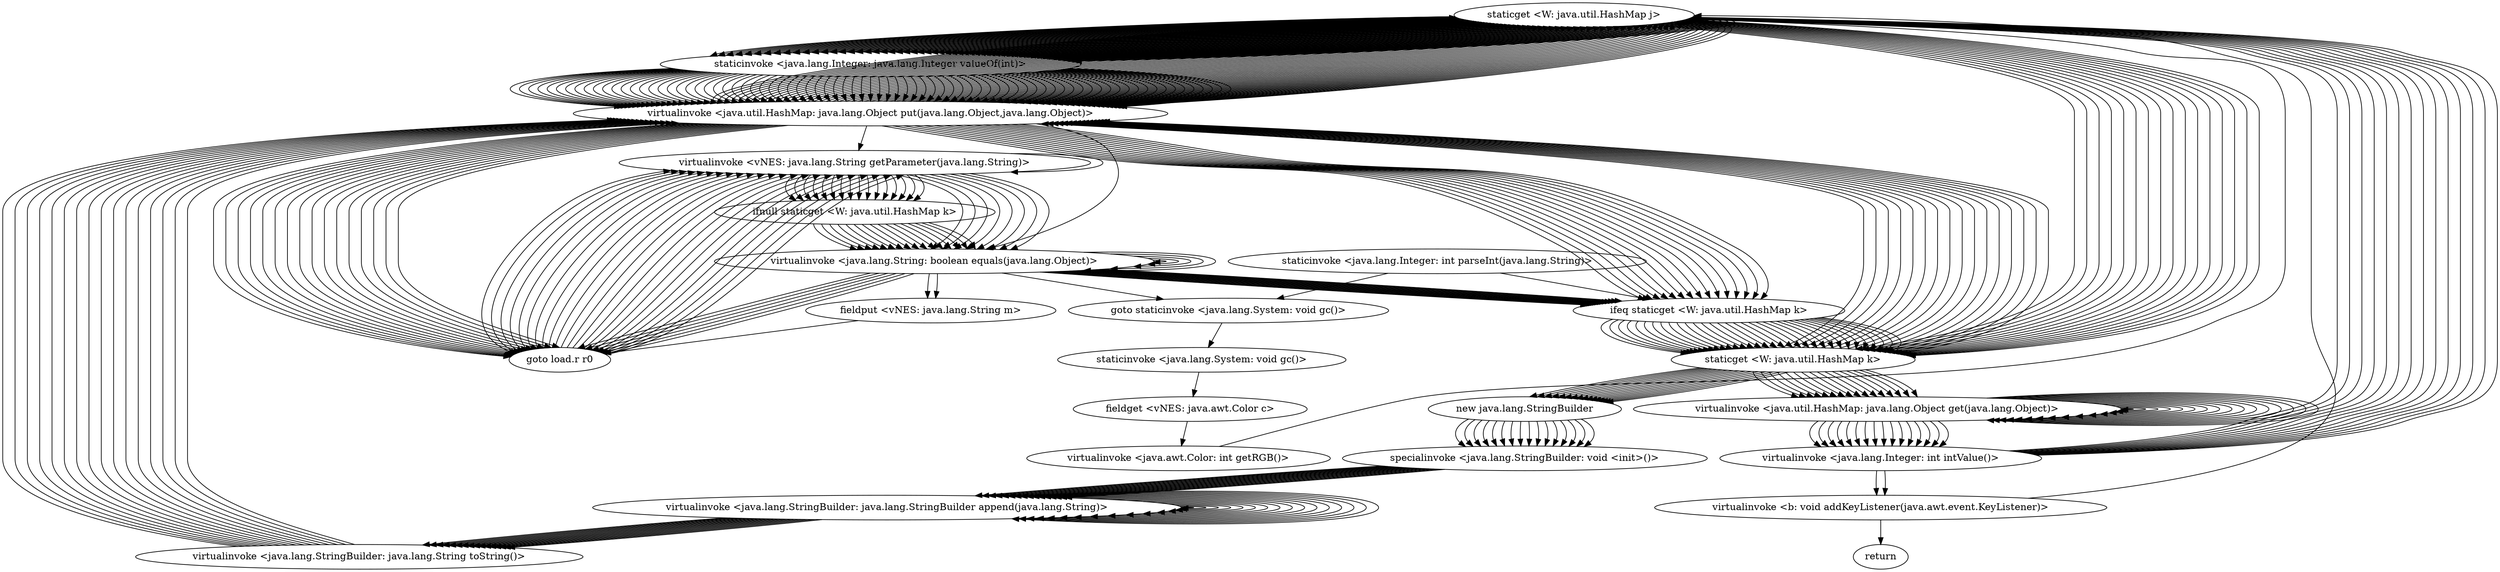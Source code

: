 digraph "" {
"staticget <W: java.util.HashMap j>";
 "staticget <W: java.util.HashMap j>"->"staticinvoke <java.lang.Integer: java.lang.Integer valueOf(int)>";
 "staticinvoke <java.lang.Integer: java.lang.Integer valueOf(int)>"->"virtualinvoke <java.util.HashMap: java.lang.Object put(java.lang.Object,java.lang.Object)>";
 "virtualinvoke <java.util.HashMap: java.lang.Object put(java.lang.Object,java.lang.Object)>"->"staticget <W: java.util.HashMap j>";
 "staticget <W: java.util.HashMap j>"->"staticinvoke <java.lang.Integer: java.lang.Integer valueOf(int)>";
 "staticinvoke <java.lang.Integer: java.lang.Integer valueOf(int)>"->"virtualinvoke <java.util.HashMap: java.lang.Object put(java.lang.Object,java.lang.Object)>";
 "virtualinvoke <java.util.HashMap: java.lang.Object put(java.lang.Object,java.lang.Object)>"->"staticget <W: java.util.HashMap j>";
 "staticget <W: java.util.HashMap j>"->"staticinvoke <java.lang.Integer: java.lang.Integer valueOf(int)>";
 "staticinvoke <java.lang.Integer: java.lang.Integer valueOf(int)>"->"virtualinvoke <java.util.HashMap: java.lang.Object put(java.lang.Object,java.lang.Object)>";
 "virtualinvoke <java.util.HashMap: java.lang.Object put(java.lang.Object,java.lang.Object)>"->"staticget <W: java.util.HashMap j>";
 "staticget <W: java.util.HashMap j>"->"staticinvoke <java.lang.Integer: java.lang.Integer valueOf(int)>";
 "staticinvoke <java.lang.Integer: java.lang.Integer valueOf(int)>"->"virtualinvoke <java.util.HashMap: java.lang.Object put(java.lang.Object,java.lang.Object)>";
 "virtualinvoke <java.util.HashMap: java.lang.Object put(java.lang.Object,java.lang.Object)>"->"staticget <W: java.util.HashMap j>";
 "staticget <W: java.util.HashMap j>"->"staticinvoke <java.lang.Integer: java.lang.Integer valueOf(int)>";
 "staticinvoke <java.lang.Integer: java.lang.Integer valueOf(int)>"->"virtualinvoke <java.util.HashMap: java.lang.Object put(java.lang.Object,java.lang.Object)>";
 "virtualinvoke <java.util.HashMap: java.lang.Object put(java.lang.Object,java.lang.Object)>"->"staticget <W: java.util.HashMap j>";
 "staticget <W: java.util.HashMap j>"->"staticinvoke <java.lang.Integer: java.lang.Integer valueOf(int)>";
 "staticinvoke <java.lang.Integer: java.lang.Integer valueOf(int)>"->"virtualinvoke <java.util.HashMap: java.lang.Object put(java.lang.Object,java.lang.Object)>";
 "virtualinvoke <java.util.HashMap: java.lang.Object put(java.lang.Object,java.lang.Object)>"->"staticget <W: java.util.HashMap j>";
 "staticget <W: java.util.HashMap j>"->"staticinvoke <java.lang.Integer: java.lang.Integer valueOf(int)>";
 "staticinvoke <java.lang.Integer: java.lang.Integer valueOf(int)>"->"virtualinvoke <java.util.HashMap: java.lang.Object put(java.lang.Object,java.lang.Object)>";
 "virtualinvoke <java.util.HashMap: java.lang.Object put(java.lang.Object,java.lang.Object)>"->"staticget <W: java.util.HashMap j>";
 "staticget <W: java.util.HashMap j>"->"staticinvoke <java.lang.Integer: java.lang.Integer valueOf(int)>";
 "staticinvoke <java.lang.Integer: java.lang.Integer valueOf(int)>"->"virtualinvoke <java.util.HashMap: java.lang.Object put(java.lang.Object,java.lang.Object)>";
 "virtualinvoke <java.util.HashMap: java.lang.Object put(java.lang.Object,java.lang.Object)>"->"staticget <W: java.util.HashMap j>";
 "staticget <W: java.util.HashMap j>"->"staticinvoke <java.lang.Integer: java.lang.Integer valueOf(int)>";
 "staticinvoke <java.lang.Integer: java.lang.Integer valueOf(int)>"->"virtualinvoke <java.util.HashMap: java.lang.Object put(java.lang.Object,java.lang.Object)>";
 "virtualinvoke <java.util.HashMap: java.lang.Object put(java.lang.Object,java.lang.Object)>"->"staticget <W: java.util.HashMap j>";
 "staticget <W: java.util.HashMap j>"->"staticinvoke <java.lang.Integer: java.lang.Integer valueOf(int)>";
 "staticinvoke <java.lang.Integer: java.lang.Integer valueOf(int)>"->"virtualinvoke <java.util.HashMap: java.lang.Object put(java.lang.Object,java.lang.Object)>";
 "virtualinvoke <java.util.HashMap: java.lang.Object put(java.lang.Object,java.lang.Object)>"->"staticget <W: java.util.HashMap j>";
 "staticget <W: java.util.HashMap j>"->"staticinvoke <java.lang.Integer: java.lang.Integer valueOf(int)>";
 "staticinvoke <java.lang.Integer: java.lang.Integer valueOf(int)>"->"virtualinvoke <java.util.HashMap: java.lang.Object put(java.lang.Object,java.lang.Object)>";
 "virtualinvoke <java.util.HashMap: java.lang.Object put(java.lang.Object,java.lang.Object)>"->"staticget <W: java.util.HashMap j>";
 "staticget <W: java.util.HashMap j>"->"staticinvoke <java.lang.Integer: java.lang.Integer valueOf(int)>";
 "staticinvoke <java.lang.Integer: java.lang.Integer valueOf(int)>"->"virtualinvoke <java.util.HashMap: java.lang.Object put(java.lang.Object,java.lang.Object)>";
 "virtualinvoke <java.util.HashMap: java.lang.Object put(java.lang.Object,java.lang.Object)>"->"staticget <W: java.util.HashMap j>";
 "staticget <W: java.util.HashMap j>"->"staticinvoke <java.lang.Integer: java.lang.Integer valueOf(int)>";
 "staticinvoke <java.lang.Integer: java.lang.Integer valueOf(int)>"->"virtualinvoke <java.util.HashMap: java.lang.Object put(java.lang.Object,java.lang.Object)>";
 "virtualinvoke <java.util.HashMap: java.lang.Object put(java.lang.Object,java.lang.Object)>"->"staticget <W: java.util.HashMap j>";
 "staticget <W: java.util.HashMap j>"->"staticinvoke <java.lang.Integer: java.lang.Integer valueOf(int)>";
 "staticinvoke <java.lang.Integer: java.lang.Integer valueOf(int)>"->"virtualinvoke <java.util.HashMap: java.lang.Object put(java.lang.Object,java.lang.Object)>";
 "virtualinvoke <java.util.HashMap: java.lang.Object put(java.lang.Object,java.lang.Object)>"->"staticget <W: java.util.HashMap j>";
 "staticget <W: java.util.HashMap j>"->"staticinvoke <java.lang.Integer: java.lang.Integer valueOf(int)>";
 "staticinvoke <java.lang.Integer: java.lang.Integer valueOf(int)>"->"virtualinvoke <java.util.HashMap: java.lang.Object put(java.lang.Object,java.lang.Object)>";
 "virtualinvoke <java.util.HashMap: java.lang.Object put(java.lang.Object,java.lang.Object)>"->"staticget <W: java.util.HashMap j>";
 "staticget <W: java.util.HashMap j>"->"staticinvoke <java.lang.Integer: java.lang.Integer valueOf(int)>";
 "staticinvoke <java.lang.Integer: java.lang.Integer valueOf(int)>"->"virtualinvoke <java.util.HashMap: java.lang.Object put(java.lang.Object,java.lang.Object)>";
 "virtualinvoke <java.util.HashMap: java.lang.Object put(java.lang.Object,java.lang.Object)>"->"staticget <W: java.util.HashMap j>";
 "staticget <W: java.util.HashMap j>"->"staticinvoke <java.lang.Integer: java.lang.Integer valueOf(int)>";
 "staticinvoke <java.lang.Integer: java.lang.Integer valueOf(int)>"->"virtualinvoke <java.util.HashMap: java.lang.Object put(java.lang.Object,java.lang.Object)>";
 "virtualinvoke <java.util.HashMap: java.lang.Object put(java.lang.Object,java.lang.Object)>"->"staticget <W: java.util.HashMap j>";
 "staticget <W: java.util.HashMap j>"->"staticinvoke <java.lang.Integer: java.lang.Integer valueOf(int)>";
 "staticinvoke <java.lang.Integer: java.lang.Integer valueOf(int)>"->"virtualinvoke <java.util.HashMap: java.lang.Object put(java.lang.Object,java.lang.Object)>";
 "virtualinvoke <java.util.HashMap: java.lang.Object put(java.lang.Object,java.lang.Object)>"->"staticget <W: java.util.HashMap j>";
 "staticget <W: java.util.HashMap j>"->"staticinvoke <java.lang.Integer: java.lang.Integer valueOf(int)>";
 "staticinvoke <java.lang.Integer: java.lang.Integer valueOf(int)>"->"virtualinvoke <java.util.HashMap: java.lang.Object put(java.lang.Object,java.lang.Object)>";
 "virtualinvoke <java.util.HashMap: java.lang.Object put(java.lang.Object,java.lang.Object)>"->"staticget <W: java.util.HashMap j>";
 "staticget <W: java.util.HashMap j>"->"staticinvoke <java.lang.Integer: java.lang.Integer valueOf(int)>";
 "staticinvoke <java.lang.Integer: java.lang.Integer valueOf(int)>"->"virtualinvoke <java.util.HashMap: java.lang.Object put(java.lang.Object,java.lang.Object)>";
 "virtualinvoke <java.util.HashMap: java.lang.Object put(java.lang.Object,java.lang.Object)>"->"staticget <W: java.util.HashMap j>";
 "staticget <W: java.util.HashMap j>"->"staticinvoke <java.lang.Integer: java.lang.Integer valueOf(int)>";
 "staticinvoke <java.lang.Integer: java.lang.Integer valueOf(int)>"->"virtualinvoke <java.util.HashMap: java.lang.Object put(java.lang.Object,java.lang.Object)>";
 "virtualinvoke <java.util.HashMap: java.lang.Object put(java.lang.Object,java.lang.Object)>"->"staticget <W: java.util.HashMap j>";
 "staticget <W: java.util.HashMap j>"->"staticinvoke <java.lang.Integer: java.lang.Integer valueOf(int)>";
 "staticinvoke <java.lang.Integer: java.lang.Integer valueOf(int)>"->"virtualinvoke <java.util.HashMap: java.lang.Object put(java.lang.Object,java.lang.Object)>";
 "virtualinvoke <java.util.HashMap: java.lang.Object put(java.lang.Object,java.lang.Object)>"->"staticget <W: java.util.HashMap j>";
 "staticget <W: java.util.HashMap j>"->"staticinvoke <java.lang.Integer: java.lang.Integer valueOf(int)>";
 "staticinvoke <java.lang.Integer: java.lang.Integer valueOf(int)>"->"virtualinvoke <java.util.HashMap: java.lang.Object put(java.lang.Object,java.lang.Object)>";
 "virtualinvoke <java.util.HashMap: java.lang.Object put(java.lang.Object,java.lang.Object)>"->"staticget <W: java.util.HashMap j>";
 "staticget <W: java.util.HashMap j>"->"staticinvoke <java.lang.Integer: java.lang.Integer valueOf(int)>";
 "staticinvoke <java.lang.Integer: java.lang.Integer valueOf(int)>"->"virtualinvoke <java.util.HashMap: java.lang.Object put(java.lang.Object,java.lang.Object)>";
 "virtualinvoke <java.util.HashMap: java.lang.Object put(java.lang.Object,java.lang.Object)>"->"staticget <W: java.util.HashMap j>";
 "staticget <W: java.util.HashMap j>"->"staticinvoke <java.lang.Integer: java.lang.Integer valueOf(int)>";
 "staticinvoke <java.lang.Integer: java.lang.Integer valueOf(int)>"->"virtualinvoke <java.util.HashMap: java.lang.Object put(java.lang.Object,java.lang.Object)>";
 "virtualinvoke <java.util.HashMap: java.lang.Object put(java.lang.Object,java.lang.Object)>"->"staticget <W: java.util.HashMap j>";
 "staticget <W: java.util.HashMap j>"->"staticinvoke <java.lang.Integer: java.lang.Integer valueOf(int)>";
 "staticinvoke <java.lang.Integer: java.lang.Integer valueOf(int)>"->"virtualinvoke <java.util.HashMap: java.lang.Object put(java.lang.Object,java.lang.Object)>";
 "virtualinvoke <java.util.HashMap: java.lang.Object put(java.lang.Object,java.lang.Object)>"->"staticget <W: java.util.HashMap j>";
 "staticget <W: java.util.HashMap j>"->"staticinvoke <java.lang.Integer: java.lang.Integer valueOf(int)>";
 "staticinvoke <java.lang.Integer: java.lang.Integer valueOf(int)>"->"virtualinvoke <java.util.HashMap: java.lang.Object put(java.lang.Object,java.lang.Object)>";
 "virtualinvoke <java.util.HashMap: java.lang.Object put(java.lang.Object,java.lang.Object)>"->"staticget <W: java.util.HashMap j>";
 "staticget <W: java.util.HashMap j>"->"staticinvoke <java.lang.Integer: java.lang.Integer valueOf(int)>";
 "staticinvoke <java.lang.Integer: java.lang.Integer valueOf(int)>"->"virtualinvoke <java.util.HashMap: java.lang.Object put(java.lang.Object,java.lang.Object)>";
 "virtualinvoke <java.util.HashMap: java.lang.Object put(java.lang.Object,java.lang.Object)>"->"staticget <W: java.util.HashMap j>";
 "staticget <W: java.util.HashMap j>"->"staticinvoke <java.lang.Integer: java.lang.Integer valueOf(int)>";
 "staticinvoke <java.lang.Integer: java.lang.Integer valueOf(int)>"->"virtualinvoke <java.util.HashMap: java.lang.Object put(java.lang.Object,java.lang.Object)>";
 "virtualinvoke <java.util.HashMap: java.lang.Object put(java.lang.Object,java.lang.Object)>"->"staticget <W: java.util.HashMap j>";
 "staticget <W: java.util.HashMap j>"->"staticinvoke <java.lang.Integer: java.lang.Integer valueOf(int)>";
 "staticinvoke <java.lang.Integer: java.lang.Integer valueOf(int)>"->"virtualinvoke <java.util.HashMap: java.lang.Object put(java.lang.Object,java.lang.Object)>";
 "virtualinvoke <java.util.HashMap: java.lang.Object put(java.lang.Object,java.lang.Object)>"->"staticget <W: java.util.HashMap j>";
 "staticget <W: java.util.HashMap j>"->"staticinvoke <java.lang.Integer: java.lang.Integer valueOf(int)>";
 "staticinvoke <java.lang.Integer: java.lang.Integer valueOf(int)>"->"virtualinvoke <java.util.HashMap: java.lang.Object put(java.lang.Object,java.lang.Object)>";
 "virtualinvoke <java.util.HashMap: java.lang.Object put(java.lang.Object,java.lang.Object)>"->"staticget <W: java.util.HashMap j>";
 "staticget <W: java.util.HashMap j>"->"staticinvoke <java.lang.Integer: java.lang.Integer valueOf(int)>";
 "staticinvoke <java.lang.Integer: java.lang.Integer valueOf(int)>"->"virtualinvoke <java.util.HashMap: java.lang.Object put(java.lang.Object,java.lang.Object)>";
 "virtualinvoke <java.util.HashMap: java.lang.Object put(java.lang.Object,java.lang.Object)>"->"staticget <W: java.util.HashMap j>";
 "staticget <W: java.util.HashMap j>"->"staticinvoke <java.lang.Integer: java.lang.Integer valueOf(int)>";
 "staticinvoke <java.lang.Integer: java.lang.Integer valueOf(int)>"->"virtualinvoke <java.util.HashMap: java.lang.Object put(java.lang.Object,java.lang.Object)>";
 "virtualinvoke <java.util.HashMap: java.lang.Object put(java.lang.Object,java.lang.Object)>"->"staticget <W: java.util.HashMap j>";
 "staticget <W: java.util.HashMap j>"->"staticinvoke <java.lang.Integer: java.lang.Integer valueOf(int)>";
 "staticinvoke <java.lang.Integer: java.lang.Integer valueOf(int)>"->"virtualinvoke <java.util.HashMap: java.lang.Object put(java.lang.Object,java.lang.Object)>";
 "virtualinvoke <java.util.HashMap: java.lang.Object put(java.lang.Object,java.lang.Object)>"->"staticget <W: java.util.HashMap j>";
 "staticget <W: java.util.HashMap j>"->"staticinvoke <java.lang.Integer: java.lang.Integer valueOf(int)>";
 "staticinvoke <java.lang.Integer: java.lang.Integer valueOf(int)>"->"virtualinvoke <java.util.HashMap: java.lang.Object put(java.lang.Object,java.lang.Object)>";
 "virtualinvoke <java.util.HashMap: java.lang.Object put(java.lang.Object,java.lang.Object)>"->"staticget <W: java.util.HashMap j>";
 "staticget <W: java.util.HashMap j>"->"staticinvoke <java.lang.Integer: java.lang.Integer valueOf(int)>";
 "staticinvoke <java.lang.Integer: java.lang.Integer valueOf(int)>"->"virtualinvoke <java.util.HashMap: java.lang.Object put(java.lang.Object,java.lang.Object)>";
 "virtualinvoke <java.util.HashMap: java.lang.Object put(java.lang.Object,java.lang.Object)>"->"staticget <W: java.util.HashMap j>";
 "staticget <W: java.util.HashMap j>"->"staticinvoke <java.lang.Integer: java.lang.Integer valueOf(int)>";
 "staticinvoke <java.lang.Integer: java.lang.Integer valueOf(int)>"->"virtualinvoke <java.util.HashMap: java.lang.Object put(java.lang.Object,java.lang.Object)>";
 "virtualinvoke <java.util.HashMap: java.lang.Object put(java.lang.Object,java.lang.Object)>"->"staticget <W: java.util.HashMap j>";
 "staticget <W: java.util.HashMap j>"->"staticinvoke <java.lang.Integer: java.lang.Integer valueOf(int)>";
 "staticinvoke <java.lang.Integer: java.lang.Integer valueOf(int)>"->"virtualinvoke <java.util.HashMap: java.lang.Object put(java.lang.Object,java.lang.Object)>";
 "virtualinvoke <java.util.HashMap: java.lang.Object put(java.lang.Object,java.lang.Object)>"->"staticget <W: java.util.HashMap j>";
 "staticget <W: java.util.HashMap j>"->"staticinvoke <java.lang.Integer: java.lang.Integer valueOf(int)>";
 "staticinvoke <java.lang.Integer: java.lang.Integer valueOf(int)>"->"virtualinvoke <java.util.HashMap: java.lang.Object put(java.lang.Object,java.lang.Object)>";
 "virtualinvoke <java.util.HashMap: java.lang.Object put(java.lang.Object,java.lang.Object)>"->"staticget <W: java.util.HashMap j>";
 "staticget <W: java.util.HashMap j>"->"staticinvoke <java.lang.Integer: java.lang.Integer valueOf(int)>";
 "staticinvoke <java.lang.Integer: java.lang.Integer valueOf(int)>"->"virtualinvoke <java.util.HashMap: java.lang.Object put(java.lang.Object,java.lang.Object)>";
 "virtualinvoke <java.util.HashMap: java.lang.Object put(java.lang.Object,java.lang.Object)>"->"staticget <W: java.util.HashMap j>";
 "staticget <W: java.util.HashMap j>"->"staticinvoke <java.lang.Integer: java.lang.Integer valueOf(int)>";
 "staticinvoke <java.lang.Integer: java.lang.Integer valueOf(int)>"->"virtualinvoke <java.util.HashMap: java.lang.Object put(java.lang.Object,java.lang.Object)>";
 "virtualinvoke <java.util.HashMap: java.lang.Object put(java.lang.Object,java.lang.Object)>"->"staticget <W: java.util.HashMap j>";
 "staticget <W: java.util.HashMap j>"->"staticinvoke <java.lang.Integer: java.lang.Integer valueOf(int)>";
 "staticinvoke <java.lang.Integer: java.lang.Integer valueOf(int)>"->"virtualinvoke <java.util.HashMap: java.lang.Object put(java.lang.Object,java.lang.Object)>";
 "virtualinvoke <java.util.HashMap: java.lang.Object put(java.lang.Object,java.lang.Object)>"->"staticget <W: java.util.HashMap j>";
 "staticget <W: java.util.HashMap j>"->"staticinvoke <java.lang.Integer: java.lang.Integer valueOf(int)>";
 "staticinvoke <java.lang.Integer: java.lang.Integer valueOf(int)>"->"virtualinvoke <java.util.HashMap: java.lang.Object put(java.lang.Object,java.lang.Object)>";
 "virtualinvoke <java.util.HashMap: java.lang.Object put(java.lang.Object,java.lang.Object)>"->"staticget <W: java.util.HashMap j>";
 "staticget <W: java.util.HashMap j>"->"staticinvoke <java.lang.Integer: java.lang.Integer valueOf(int)>";
 "staticinvoke <java.lang.Integer: java.lang.Integer valueOf(int)>"->"virtualinvoke <java.util.HashMap: java.lang.Object put(java.lang.Object,java.lang.Object)>";
 "virtualinvoke <java.util.HashMap: java.lang.Object put(java.lang.Object,java.lang.Object)>"->"staticget <W: java.util.HashMap j>";
 "staticget <W: java.util.HashMap j>"->"staticinvoke <java.lang.Integer: java.lang.Integer valueOf(int)>";
 "staticinvoke <java.lang.Integer: java.lang.Integer valueOf(int)>"->"virtualinvoke <java.util.HashMap: java.lang.Object put(java.lang.Object,java.lang.Object)>";
 "virtualinvoke <java.util.HashMap: java.lang.Object put(java.lang.Object,java.lang.Object)>"->"staticget <W: java.util.HashMap j>";
 "staticget <W: java.util.HashMap j>"->"staticinvoke <java.lang.Integer: java.lang.Integer valueOf(int)>";
 "staticinvoke <java.lang.Integer: java.lang.Integer valueOf(int)>"->"virtualinvoke <java.util.HashMap: java.lang.Object put(java.lang.Object,java.lang.Object)>";
 "virtualinvoke <java.util.HashMap: java.lang.Object put(java.lang.Object,java.lang.Object)>"->"staticget <W: java.util.HashMap j>";
 "staticget <W: java.util.HashMap j>"->"staticinvoke <java.lang.Integer: java.lang.Integer valueOf(int)>";
 "staticinvoke <java.lang.Integer: java.lang.Integer valueOf(int)>"->"virtualinvoke <java.util.HashMap: java.lang.Object put(java.lang.Object,java.lang.Object)>";
 "virtualinvoke <java.util.HashMap: java.lang.Object put(java.lang.Object,java.lang.Object)>"->"staticget <W: java.util.HashMap j>";
 "staticget <W: java.util.HashMap j>"->"staticinvoke <java.lang.Integer: java.lang.Integer valueOf(int)>";
 "staticinvoke <java.lang.Integer: java.lang.Integer valueOf(int)>"->"virtualinvoke <java.util.HashMap: java.lang.Object put(java.lang.Object,java.lang.Object)>";
 "virtualinvoke <java.util.HashMap: java.lang.Object put(java.lang.Object,java.lang.Object)>"->"staticget <W: java.util.HashMap j>";
 "staticget <W: java.util.HashMap j>"->"staticinvoke <java.lang.Integer: java.lang.Integer valueOf(int)>";
 "staticinvoke <java.lang.Integer: java.lang.Integer valueOf(int)>"->"virtualinvoke <java.util.HashMap: java.lang.Object put(java.lang.Object,java.lang.Object)>";
 "virtualinvoke <java.util.HashMap: java.lang.Object put(java.lang.Object,java.lang.Object)>"->"staticget <W: java.util.HashMap j>";
 "staticget <W: java.util.HashMap j>"->"staticinvoke <java.lang.Integer: java.lang.Integer valueOf(int)>";
 "staticinvoke <java.lang.Integer: java.lang.Integer valueOf(int)>"->"virtualinvoke <java.util.HashMap: java.lang.Object put(java.lang.Object,java.lang.Object)>";
 "virtualinvoke <java.util.HashMap: java.lang.Object put(java.lang.Object,java.lang.Object)>"->"staticget <W: java.util.HashMap j>";
 "staticget <W: java.util.HashMap j>"->"staticinvoke <java.lang.Integer: java.lang.Integer valueOf(int)>";
 "staticinvoke <java.lang.Integer: java.lang.Integer valueOf(int)>"->"virtualinvoke <java.util.HashMap: java.lang.Object put(java.lang.Object,java.lang.Object)>";
 "virtualinvoke <java.util.HashMap: java.lang.Object put(java.lang.Object,java.lang.Object)>"->"staticget <W: java.util.HashMap j>";
 "staticget <W: java.util.HashMap j>"->"staticinvoke <java.lang.Integer: java.lang.Integer valueOf(int)>";
 "staticinvoke <java.lang.Integer: java.lang.Integer valueOf(int)>"->"virtualinvoke <java.util.HashMap: java.lang.Object put(java.lang.Object,java.lang.Object)>";
 "virtualinvoke <java.util.HashMap: java.lang.Object put(java.lang.Object,java.lang.Object)>"->"staticget <W: java.util.HashMap j>";
 "staticget <W: java.util.HashMap j>"->"staticinvoke <java.lang.Integer: java.lang.Integer valueOf(int)>";
 "staticinvoke <java.lang.Integer: java.lang.Integer valueOf(int)>"->"virtualinvoke <java.util.HashMap: java.lang.Object put(java.lang.Object,java.lang.Object)>";
 "virtualinvoke <java.util.HashMap: java.lang.Object put(java.lang.Object,java.lang.Object)>"->"staticget <W: java.util.HashMap j>";
 "staticget <W: java.util.HashMap j>"->"staticinvoke <java.lang.Integer: java.lang.Integer valueOf(int)>";
 "staticinvoke <java.lang.Integer: java.lang.Integer valueOf(int)>"->"virtualinvoke <java.util.HashMap: java.lang.Object put(java.lang.Object,java.lang.Object)>";
 "virtualinvoke <java.util.HashMap: java.lang.Object put(java.lang.Object,java.lang.Object)>"->"staticget <W: java.util.HashMap j>";
 "staticget <W: java.util.HashMap j>"->"staticinvoke <java.lang.Integer: java.lang.Integer valueOf(int)>";
 "staticinvoke <java.lang.Integer: java.lang.Integer valueOf(int)>"->"virtualinvoke <java.util.HashMap: java.lang.Object put(java.lang.Object,java.lang.Object)>";
 "virtualinvoke <java.util.HashMap: java.lang.Object put(java.lang.Object,java.lang.Object)>"->"staticget <W: java.util.HashMap j>";
 "staticget <W: java.util.HashMap j>"->"staticinvoke <java.lang.Integer: java.lang.Integer valueOf(int)>";
 "staticinvoke <java.lang.Integer: java.lang.Integer valueOf(int)>"->"virtualinvoke <java.util.HashMap: java.lang.Object put(java.lang.Object,java.lang.Object)>";
 "virtualinvoke <java.util.HashMap: java.lang.Object put(java.lang.Object,java.lang.Object)>"->"staticget <W: java.util.HashMap j>";
 "staticget <W: java.util.HashMap j>"->"staticinvoke <java.lang.Integer: java.lang.Integer valueOf(int)>";
 "staticinvoke <java.lang.Integer: java.lang.Integer valueOf(int)>"->"virtualinvoke <java.util.HashMap: java.lang.Object put(java.lang.Object,java.lang.Object)>";
 "virtualinvoke <java.util.HashMap: java.lang.Object put(java.lang.Object,java.lang.Object)>"->"staticget <W: java.util.HashMap j>";
 "staticget <W: java.util.HashMap j>"->"staticinvoke <java.lang.Integer: java.lang.Integer valueOf(int)>";
 "staticinvoke <java.lang.Integer: java.lang.Integer valueOf(int)>"->"virtualinvoke <java.util.HashMap: java.lang.Object put(java.lang.Object,java.lang.Object)>";
 "virtualinvoke <java.util.HashMap: java.lang.Object put(java.lang.Object,java.lang.Object)>"->"staticget <W: java.util.HashMap j>";
 "staticget <W: java.util.HashMap j>"->"staticinvoke <java.lang.Integer: java.lang.Integer valueOf(int)>";
 "staticinvoke <java.lang.Integer: java.lang.Integer valueOf(int)>"->"virtualinvoke <java.util.HashMap: java.lang.Object put(java.lang.Object,java.lang.Object)>";
 "virtualinvoke <java.util.HashMap: java.lang.Object put(java.lang.Object,java.lang.Object)>"->"staticget <W: java.util.HashMap j>";
 "staticget <W: java.util.HashMap j>"->"staticinvoke <java.lang.Integer: java.lang.Integer valueOf(int)>";
 "staticinvoke <java.lang.Integer: java.lang.Integer valueOf(int)>"->"virtualinvoke <java.util.HashMap: java.lang.Object put(java.lang.Object,java.lang.Object)>";
 "virtualinvoke <java.util.HashMap: java.lang.Object put(java.lang.Object,java.lang.Object)>"->"staticget <W: java.util.HashMap j>";
 "staticget <W: java.util.HashMap j>"->"staticinvoke <java.lang.Integer: java.lang.Integer valueOf(int)>";
 "staticinvoke <java.lang.Integer: java.lang.Integer valueOf(int)>"->"virtualinvoke <java.util.HashMap: java.lang.Object put(java.lang.Object,java.lang.Object)>";
 "virtualinvoke <java.util.HashMap: java.lang.Object put(java.lang.Object,java.lang.Object)>"->"staticget <W: java.util.HashMap j>";
 "staticget <W: java.util.HashMap j>"->"staticinvoke <java.lang.Integer: java.lang.Integer valueOf(int)>";
 "staticinvoke <java.lang.Integer: java.lang.Integer valueOf(int)>"->"virtualinvoke <java.util.HashMap: java.lang.Object put(java.lang.Object,java.lang.Object)>";
 "virtualinvoke <java.util.HashMap: java.lang.Object put(java.lang.Object,java.lang.Object)>"->"staticget <W: java.util.HashMap j>";
 "staticget <W: java.util.HashMap j>"->"staticinvoke <java.lang.Integer: java.lang.Integer valueOf(int)>";
 "staticinvoke <java.lang.Integer: java.lang.Integer valueOf(int)>"->"virtualinvoke <java.util.HashMap: java.lang.Object put(java.lang.Object,java.lang.Object)>";
 "virtualinvoke <java.util.HashMap: java.lang.Object put(java.lang.Object,java.lang.Object)>"->"staticget <W: java.util.HashMap j>";
 "staticget <W: java.util.HashMap j>"->"staticinvoke <java.lang.Integer: java.lang.Integer valueOf(int)>";
 "staticinvoke <java.lang.Integer: java.lang.Integer valueOf(int)>"->"virtualinvoke <java.util.HashMap: java.lang.Object put(java.lang.Object,java.lang.Object)>";
 "virtualinvoke <java.util.HashMap: java.lang.Object put(java.lang.Object,java.lang.Object)>"->"staticget <W: java.util.HashMap j>";
 "staticget <W: java.util.HashMap j>"->"staticinvoke <java.lang.Integer: java.lang.Integer valueOf(int)>";
 "staticinvoke <java.lang.Integer: java.lang.Integer valueOf(int)>"->"virtualinvoke <java.util.HashMap: java.lang.Object put(java.lang.Object,java.lang.Object)>";
 "virtualinvoke <java.util.HashMap: java.lang.Object put(java.lang.Object,java.lang.Object)>"->"staticget <W: java.util.HashMap j>";
 "staticget <W: java.util.HashMap j>"->"staticinvoke <java.lang.Integer: java.lang.Integer valueOf(int)>";
 "staticinvoke <java.lang.Integer: java.lang.Integer valueOf(int)>"->"virtualinvoke <java.util.HashMap: java.lang.Object put(java.lang.Object,java.lang.Object)>";
 "virtualinvoke <java.util.HashMap: java.lang.Object put(java.lang.Object,java.lang.Object)>"->"staticget <W: java.util.HashMap j>";
 "staticget <W: java.util.HashMap j>"->"staticinvoke <java.lang.Integer: java.lang.Integer valueOf(int)>";
 "staticinvoke <java.lang.Integer: java.lang.Integer valueOf(int)>"->"virtualinvoke <java.util.HashMap: java.lang.Object put(java.lang.Object,java.lang.Object)>";
 "virtualinvoke <java.util.HashMap: java.lang.Object put(java.lang.Object,java.lang.Object)>"->"staticget <W: java.util.HashMap j>";
 "staticget <W: java.util.HashMap j>"->"staticinvoke <java.lang.Integer: java.lang.Integer valueOf(int)>";
 "staticinvoke <java.lang.Integer: java.lang.Integer valueOf(int)>"->"virtualinvoke <java.util.HashMap: java.lang.Object put(java.lang.Object,java.lang.Object)>";
 "virtualinvoke <java.util.HashMap: java.lang.Object put(java.lang.Object,java.lang.Object)>"->"staticget <W: java.util.HashMap j>";
 "staticget <W: java.util.HashMap j>"->"staticinvoke <java.lang.Integer: java.lang.Integer valueOf(int)>";
 "staticinvoke <java.lang.Integer: java.lang.Integer valueOf(int)>"->"virtualinvoke <java.util.HashMap: java.lang.Object put(java.lang.Object,java.lang.Object)>";
 "virtualinvoke <java.util.HashMap: java.lang.Object put(java.lang.Object,java.lang.Object)>"->"staticget <W: java.util.HashMap j>";
 "staticget <W: java.util.HashMap j>"->"staticinvoke <java.lang.Integer: java.lang.Integer valueOf(int)>";
 "staticinvoke <java.lang.Integer: java.lang.Integer valueOf(int)>"->"virtualinvoke <java.util.HashMap: java.lang.Object put(java.lang.Object,java.lang.Object)>";
 "virtualinvoke <java.util.HashMap: java.lang.Object put(java.lang.Object,java.lang.Object)>"->"staticget <W: java.util.HashMap j>";
 "staticget <W: java.util.HashMap j>"->"staticinvoke <java.lang.Integer: java.lang.Integer valueOf(int)>";
 "staticinvoke <java.lang.Integer: java.lang.Integer valueOf(int)>"->"virtualinvoke <java.util.HashMap: java.lang.Object put(java.lang.Object,java.lang.Object)>";
 "virtualinvoke <java.util.HashMap: java.lang.Object put(java.lang.Object,java.lang.Object)>"->"staticget <W: java.util.HashMap j>";
 "staticget <W: java.util.HashMap j>"->"staticinvoke <java.lang.Integer: java.lang.Integer valueOf(int)>";
 "staticinvoke <java.lang.Integer: java.lang.Integer valueOf(int)>"->"virtualinvoke <java.util.HashMap: java.lang.Object put(java.lang.Object,java.lang.Object)>";
 "virtualinvoke <java.util.HashMap: java.lang.Object put(java.lang.Object,java.lang.Object)>"->"staticget <W: java.util.HashMap j>";
 "staticget <W: java.util.HashMap j>"->"staticinvoke <java.lang.Integer: java.lang.Integer valueOf(int)>";
 "staticinvoke <java.lang.Integer: java.lang.Integer valueOf(int)>"->"virtualinvoke <java.util.HashMap: java.lang.Object put(java.lang.Object,java.lang.Object)>";
 "virtualinvoke <java.util.HashMap: java.lang.Object put(java.lang.Object,java.lang.Object)>"->"staticget <W: java.util.HashMap j>";
 "staticget <W: java.util.HashMap j>"->"staticinvoke <java.lang.Integer: java.lang.Integer valueOf(int)>";
 "staticinvoke <java.lang.Integer: java.lang.Integer valueOf(int)>"->"virtualinvoke <java.util.HashMap: java.lang.Object put(java.lang.Object,java.lang.Object)>";
 "virtualinvoke <java.util.HashMap: java.lang.Object put(java.lang.Object,java.lang.Object)>"->"staticget <W: java.util.HashMap j>";
 "staticget <W: java.util.HashMap j>"->"staticinvoke <java.lang.Integer: java.lang.Integer valueOf(int)>";
 "staticinvoke <java.lang.Integer: java.lang.Integer valueOf(int)>"->"virtualinvoke <java.util.HashMap: java.lang.Object put(java.lang.Object,java.lang.Object)>";
 "virtualinvoke <java.util.HashMap: java.lang.Object put(java.lang.Object,java.lang.Object)>"->"staticget <W: java.util.HashMap j>";
 "staticget <W: java.util.HashMap j>"->"staticinvoke <java.lang.Integer: java.lang.Integer valueOf(int)>";
 "staticinvoke <java.lang.Integer: java.lang.Integer valueOf(int)>"->"virtualinvoke <java.util.HashMap: java.lang.Object put(java.lang.Object,java.lang.Object)>";
 "virtualinvoke <java.util.HashMap: java.lang.Object put(java.lang.Object,java.lang.Object)>"->"staticget <W: java.util.HashMap j>";
 "staticget <W: java.util.HashMap j>"->"staticinvoke <java.lang.Integer: java.lang.Integer valueOf(int)>";
 "staticinvoke <java.lang.Integer: java.lang.Integer valueOf(int)>"->"virtualinvoke <java.util.HashMap: java.lang.Object put(java.lang.Object,java.lang.Object)>";
 "virtualinvoke <java.util.HashMap: java.lang.Object put(java.lang.Object,java.lang.Object)>"->"staticget <W: java.util.HashMap j>";
 "staticget <W: java.util.HashMap j>"->"staticinvoke <java.lang.Integer: java.lang.Integer valueOf(int)>";
 "staticinvoke <java.lang.Integer: java.lang.Integer valueOf(int)>"->"virtualinvoke <java.util.HashMap: java.lang.Object put(java.lang.Object,java.lang.Object)>";
 "virtualinvoke <java.util.HashMap: java.lang.Object put(java.lang.Object,java.lang.Object)>"->"staticget <W: java.util.HashMap j>";
 "staticget <W: java.util.HashMap j>"->"staticinvoke <java.lang.Integer: java.lang.Integer valueOf(int)>";
 "staticinvoke <java.lang.Integer: java.lang.Integer valueOf(int)>"->"virtualinvoke <java.util.HashMap: java.lang.Object put(java.lang.Object,java.lang.Object)>";
 "virtualinvoke <java.util.HashMap: java.lang.Object put(java.lang.Object,java.lang.Object)>"->"virtualinvoke <vNES: java.lang.String getParameter(java.lang.String)>";
 "virtualinvoke <vNES: java.lang.String getParameter(java.lang.String)>"->"virtualinvoke <java.lang.String: boolean equals(java.lang.Object)>";
 "virtualinvoke <java.lang.String: boolean equals(java.lang.Object)>"->"fieldput <vNES: java.lang.String m>";
 "fieldput <vNES: java.lang.String m>"->"goto load.r r0";
 "goto load.r r0"->"virtualinvoke <vNES: java.lang.String getParameter(java.lang.String)>";
 "virtualinvoke <vNES: java.lang.String getParameter(java.lang.String)>"->"virtualinvoke <java.lang.String: boolean equals(java.lang.Object)>";
 "virtualinvoke <java.lang.String: boolean equals(java.lang.Object)>"->"goto load.r r0";
 "goto load.r r0"->"virtualinvoke <vNES: java.lang.String getParameter(java.lang.String)>";
 "virtualinvoke <vNES: java.lang.String getParameter(java.lang.String)>"->"virtualinvoke <java.lang.String: boolean equals(java.lang.Object)>";
 "virtualinvoke <java.lang.String: boolean equals(java.lang.Object)>"->"goto load.r r0";
 "goto load.r r0"->"virtualinvoke <vNES: java.lang.String getParameter(java.lang.String)>";
 "virtualinvoke <vNES: java.lang.String getParameter(java.lang.String)>"->"virtualinvoke <vNES: java.lang.String getParameter(java.lang.String)>";
 "virtualinvoke <vNES: java.lang.String getParameter(java.lang.String)>"->"virtualinvoke <java.lang.String: boolean equals(java.lang.Object)>";
 "virtualinvoke <java.lang.String: boolean equals(java.lang.Object)>"->"goto load.r r0";
 "goto load.r r0"->"virtualinvoke <vNES: java.lang.String getParameter(java.lang.String)>";
 "virtualinvoke <vNES: java.lang.String getParameter(java.lang.String)>"->"virtualinvoke <java.lang.String: boolean equals(java.lang.Object)>";
 "virtualinvoke <java.lang.String: boolean equals(java.lang.Object)>"->"goto load.r r0";
 "goto load.r r0"->"virtualinvoke <vNES: java.lang.String getParameter(java.lang.String)>";
 "virtualinvoke <vNES: java.lang.String getParameter(java.lang.String)>"->"virtualinvoke <java.lang.String: boolean equals(java.lang.Object)>";
 "virtualinvoke <java.lang.String: boolean equals(java.lang.Object)>"->"goto load.r r0";
 "goto load.r r0"->"virtualinvoke <vNES: java.lang.String getParameter(java.lang.String)>";
 "virtualinvoke <vNES: java.lang.String getParameter(java.lang.String)>"->"virtualinvoke <java.lang.String: boolean equals(java.lang.Object)>";
 "virtualinvoke <java.lang.String: boolean equals(java.lang.Object)>"->"goto load.r r0";
 "goto load.r r0"->"virtualinvoke <vNES: java.lang.String getParameter(java.lang.String)>";
 "virtualinvoke <vNES: java.lang.String getParameter(java.lang.String)>"->"ifnull staticget <W: java.util.HashMap k>";
 "ifnull staticget <W: java.util.HashMap k>"->"virtualinvoke <java.lang.String: boolean equals(java.lang.Object)>";
 "virtualinvoke <java.lang.String: boolean equals(java.lang.Object)>"->"ifeq staticget <W: java.util.HashMap k>";
 "ifeq staticget <W: java.util.HashMap k>"->"staticget <W: java.util.HashMap k>";
 "staticget <W: java.util.HashMap k>"->"virtualinvoke <java.util.HashMap: java.lang.Object put(java.lang.Object,java.lang.Object)>";
 "virtualinvoke <java.util.HashMap: java.lang.Object put(java.lang.Object,java.lang.Object)>"->"goto load.r r0";
 "goto load.r r0"->"virtualinvoke <vNES: java.lang.String getParameter(java.lang.String)>";
 "virtualinvoke <vNES: java.lang.String getParameter(java.lang.String)>"->"ifnull staticget <W: java.util.HashMap k>";
 "ifnull staticget <W: java.util.HashMap k>"->"virtualinvoke <java.lang.String: boolean equals(java.lang.Object)>";
 "virtualinvoke <java.lang.String: boolean equals(java.lang.Object)>"->"ifeq staticget <W: java.util.HashMap k>";
 "ifeq staticget <W: java.util.HashMap k>"->"staticget <W: java.util.HashMap k>";
 "staticget <W: java.util.HashMap k>"->"virtualinvoke <java.util.HashMap: java.lang.Object put(java.lang.Object,java.lang.Object)>";
 "virtualinvoke <java.util.HashMap: java.lang.Object put(java.lang.Object,java.lang.Object)>"->"goto load.r r0";
 "goto load.r r0"->"virtualinvoke <vNES: java.lang.String getParameter(java.lang.String)>";
 "virtualinvoke <vNES: java.lang.String getParameter(java.lang.String)>"->"ifnull staticget <W: java.util.HashMap k>";
 "ifnull staticget <W: java.util.HashMap k>"->"virtualinvoke <java.lang.String: boolean equals(java.lang.Object)>";
 "virtualinvoke <java.lang.String: boolean equals(java.lang.Object)>"->"ifeq staticget <W: java.util.HashMap k>";
 "ifeq staticget <W: java.util.HashMap k>"->"staticget <W: java.util.HashMap k>";
 "staticget <W: java.util.HashMap k>"->"virtualinvoke <java.util.HashMap: java.lang.Object put(java.lang.Object,java.lang.Object)>";
 "virtualinvoke <java.util.HashMap: java.lang.Object put(java.lang.Object,java.lang.Object)>"->"goto load.r r0";
 "goto load.r r0"->"virtualinvoke <vNES: java.lang.String getParameter(java.lang.String)>";
 "virtualinvoke <vNES: java.lang.String getParameter(java.lang.String)>"->"ifnull staticget <W: java.util.HashMap k>";
 "ifnull staticget <W: java.util.HashMap k>"->"virtualinvoke <java.lang.String: boolean equals(java.lang.Object)>";
 "virtualinvoke <java.lang.String: boolean equals(java.lang.Object)>"->"ifeq staticget <W: java.util.HashMap k>";
 "ifeq staticget <W: java.util.HashMap k>"->"staticget <W: java.util.HashMap k>";
 "staticget <W: java.util.HashMap k>"->"virtualinvoke <java.util.HashMap: java.lang.Object put(java.lang.Object,java.lang.Object)>";
 "virtualinvoke <java.util.HashMap: java.lang.Object put(java.lang.Object,java.lang.Object)>"->"goto load.r r0";
 "goto load.r r0"->"virtualinvoke <vNES: java.lang.String getParameter(java.lang.String)>";
 "virtualinvoke <vNES: java.lang.String getParameter(java.lang.String)>"->"ifnull staticget <W: java.util.HashMap k>";
 "ifnull staticget <W: java.util.HashMap k>"->"virtualinvoke <java.lang.String: boolean equals(java.lang.Object)>";
 "virtualinvoke <java.lang.String: boolean equals(java.lang.Object)>"->"ifeq staticget <W: java.util.HashMap k>";
 "ifeq staticget <W: java.util.HashMap k>"->"staticget <W: java.util.HashMap k>";
 "staticget <W: java.util.HashMap k>"->"virtualinvoke <java.util.HashMap: java.lang.Object put(java.lang.Object,java.lang.Object)>";
 "virtualinvoke <java.util.HashMap: java.lang.Object put(java.lang.Object,java.lang.Object)>"->"goto load.r r0";
 "goto load.r r0"->"virtualinvoke <vNES: java.lang.String getParameter(java.lang.String)>";
 "virtualinvoke <vNES: java.lang.String getParameter(java.lang.String)>"->"ifnull staticget <W: java.util.HashMap k>";
 "ifnull staticget <W: java.util.HashMap k>"->"virtualinvoke <java.lang.String: boolean equals(java.lang.Object)>";
 "virtualinvoke <java.lang.String: boolean equals(java.lang.Object)>"->"ifeq staticget <W: java.util.HashMap k>";
 "ifeq staticget <W: java.util.HashMap k>"->"staticget <W: java.util.HashMap k>";
 "staticget <W: java.util.HashMap k>"->"virtualinvoke <java.util.HashMap: java.lang.Object put(java.lang.Object,java.lang.Object)>";
 "virtualinvoke <java.util.HashMap: java.lang.Object put(java.lang.Object,java.lang.Object)>"->"goto load.r r0";
 "goto load.r r0"->"virtualinvoke <vNES: java.lang.String getParameter(java.lang.String)>";
 "virtualinvoke <vNES: java.lang.String getParameter(java.lang.String)>"->"ifnull staticget <W: java.util.HashMap k>";
 "ifnull staticget <W: java.util.HashMap k>"->"virtualinvoke <java.lang.String: boolean equals(java.lang.Object)>";
 "virtualinvoke <java.lang.String: boolean equals(java.lang.Object)>"->"ifeq staticget <W: java.util.HashMap k>";
 "ifeq staticget <W: java.util.HashMap k>"->"staticget <W: java.util.HashMap k>";
 "staticget <W: java.util.HashMap k>"->"virtualinvoke <java.util.HashMap: java.lang.Object put(java.lang.Object,java.lang.Object)>";
 "virtualinvoke <java.util.HashMap: java.lang.Object put(java.lang.Object,java.lang.Object)>"->"goto load.r r0";
 "goto load.r r0"->"virtualinvoke <vNES: java.lang.String getParameter(java.lang.String)>";
 "virtualinvoke <vNES: java.lang.String getParameter(java.lang.String)>"->"ifnull staticget <W: java.util.HashMap k>";
 "ifnull staticget <W: java.util.HashMap k>"->"virtualinvoke <java.lang.String: boolean equals(java.lang.Object)>";
 "virtualinvoke <java.lang.String: boolean equals(java.lang.Object)>"->"ifeq staticget <W: java.util.HashMap k>";
 "ifeq staticget <W: java.util.HashMap k>"->"staticget <W: java.util.HashMap k>";
 "staticget <W: java.util.HashMap k>"->"virtualinvoke <java.util.HashMap: java.lang.Object put(java.lang.Object,java.lang.Object)>";
 "virtualinvoke <java.util.HashMap: java.lang.Object put(java.lang.Object,java.lang.Object)>"->"goto load.r r0";
 "goto load.r r0"->"virtualinvoke <vNES: java.lang.String getParameter(java.lang.String)>";
 "virtualinvoke <vNES: java.lang.String getParameter(java.lang.String)>"->"ifnull staticget <W: java.util.HashMap k>";
 "ifnull staticget <W: java.util.HashMap k>"->"virtualinvoke <java.lang.String: boolean equals(java.lang.Object)>";
 "virtualinvoke <java.lang.String: boolean equals(java.lang.Object)>"->"ifeq staticget <W: java.util.HashMap k>";
 "ifeq staticget <W: java.util.HashMap k>"->"staticget <W: java.util.HashMap k>";
 "staticget <W: java.util.HashMap k>"->"virtualinvoke <java.util.HashMap: java.lang.Object put(java.lang.Object,java.lang.Object)>";
 "virtualinvoke <java.util.HashMap: java.lang.Object put(java.lang.Object,java.lang.Object)>"->"goto load.r r0";
 "goto load.r r0"->"virtualinvoke <vNES: java.lang.String getParameter(java.lang.String)>";
 "virtualinvoke <vNES: java.lang.String getParameter(java.lang.String)>"->"ifnull staticget <W: java.util.HashMap k>";
 "ifnull staticget <W: java.util.HashMap k>"->"virtualinvoke <java.lang.String: boolean equals(java.lang.Object)>";
 "virtualinvoke <java.lang.String: boolean equals(java.lang.Object)>"->"ifeq staticget <W: java.util.HashMap k>";
 "ifeq staticget <W: java.util.HashMap k>"->"staticget <W: java.util.HashMap k>";
 "staticget <W: java.util.HashMap k>"->"virtualinvoke <java.util.HashMap: java.lang.Object put(java.lang.Object,java.lang.Object)>";
 "virtualinvoke <java.util.HashMap: java.lang.Object put(java.lang.Object,java.lang.Object)>"->"goto load.r r0";
 "goto load.r r0"->"virtualinvoke <vNES: java.lang.String getParameter(java.lang.String)>";
 "virtualinvoke <vNES: java.lang.String getParameter(java.lang.String)>"->"ifnull staticget <W: java.util.HashMap k>";
 "ifnull staticget <W: java.util.HashMap k>"->"virtualinvoke <java.lang.String: boolean equals(java.lang.Object)>";
 "virtualinvoke <java.lang.String: boolean equals(java.lang.Object)>"->"ifeq staticget <W: java.util.HashMap k>";
 "ifeq staticget <W: java.util.HashMap k>"->"staticget <W: java.util.HashMap k>";
 "staticget <W: java.util.HashMap k>"->"virtualinvoke <java.util.HashMap: java.lang.Object put(java.lang.Object,java.lang.Object)>";
 "virtualinvoke <java.util.HashMap: java.lang.Object put(java.lang.Object,java.lang.Object)>"->"goto load.r r0";
 "goto load.r r0"->"virtualinvoke <vNES: java.lang.String getParameter(java.lang.String)>";
 "virtualinvoke <vNES: java.lang.String getParameter(java.lang.String)>"->"ifnull staticget <W: java.util.HashMap k>";
 "ifnull staticget <W: java.util.HashMap k>"->"virtualinvoke <java.lang.String: boolean equals(java.lang.Object)>";
 "virtualinvoke <java.lang.String: boolean equals(java.lang.Object)>"->"ifeq staticget <W: java.util.HashMap k>";
 "ifeq staticget <W: java.util.HashMap k>"->"staticget <W: java.util.HashMap k>";
 "staticget <W: java.util.HashMap k>"->"virtualinvoke <java.util.HashMap: java.lang.Object put(java.lang.Object,java.lang.Object)>";
 "virtualinvoke <java.util.HashMap: java.lang.Object put(java.lang.Object,java.lang.Object)>"->"goto load.r r0";
 "goto load.r r0"->"virtualinvoke <vNES: java.lang.String getParameter(java.lang.String)>";
 "virtualinvoke <vNES: java.lang.String getParameter(java.lang.String)>"->"ifnull staticget <W: java.util.HashMap k>";
 "ifnull staticget <W: java.util.HashMap k>"->"virtualinvoke <java.lang.String: boolean equals(java.lang.Object)>";
 "virtualinvoke <java.lang.String: boolean equals(java.lang.Object)>"->"ifeq staticget <W: java.util.HashMap k>";
 "ifeq staticget <W: java.util.HashMap k>"->"staticget <W: java.util.HashMap k>";
 "staticget <W: java.util.HashMap k>"->"virtualinvoke <java.util.HashMap: java.lang.Object put(java.lang.Object,java.lang.Object)>";
 "virtualinvoke <java.util.HashMap: java.lang.Object put(java.lang.Object,java.lang.Object)>"->"goto load.r r0";
 "goto load.r r0"->"virtualinvoke <vNES: java.lang.String getParameter(java.lang.String)>";
 "virtualinvoke <vNES: java.lang.String getParameter(java.lang.String)>"->"ifnull staticget <W: java.util.HashMap k>";
 "ifnull staticget <W: java.util.HashMap k>"->"virtualinvoke <java.lang.String: boolean equals(java.lang.Object)>";
 "virtualinvoke <java.lang.String: boolean equals(java.lang.Object)>"->"ifeq staticget <W: java.util.HashMap k>";
 "ifeq staticget <W: java.util.HashMap k>"->"staticget <W: java.util.HashMap k>";
 "staticget <W: java.util.HashMap k>"->"virtualinvoke <java.util.HashMap: java.lang.Object put(java.lang.Object,java.lang.Object)>";
 "virtualinvoke <java.util.HashMap: java.lang.Object put(java.lang.Object,java.lang.Object)>"->"goto load.r r0";
 "goto load.r r0"->"virtualinvoke <vNES: java.lang.String getParameter(java.lang.String)>";
 "virtualinvoke <vNES: java.lang.String getParameter(java.lang.String)>"->"ifnull staticget <W: java.util.HashMap k>";
 "ifnull staticget <W: java.util.HashMap k>"->"virtualinvoke <java.lang.String: boolean equals(java.lang.Object)>";
 "virtualinvoke <java.lang.String: boolean equals(java.lang.Object)>"->"ifeq staticget <W: java.util.HashMap k>";
 "ifeq staticget <W: java.util.HashMap k>"->"staticget <W: java.util.HashMap k>";
 "staticget <W: java.util.HashMap k>"->"virtualinvoke <java.util.HashMap: java.lang.Object put(java.lang.Object,java.lang.Object)>";
 "virtualinvoke <java.util.HashMap: java.lang.Object put(java.lang.Object,java.lang.Object)>"->"goto load.r r0";
 "goto load.r r0"->"virtualinvoke <vNES: java.lang.String getParameter(java.lang.String)>";
 "virtualinvoke <vNES: java.lang.String getParameter(java.lang.String)>"->"ifnull staticget <W: java.util.HashMap k>";
 "ifnull staticget <W: java.util.HashMap k>"->"virtualinvoke <java.lang.String: boolean equals(java.lang.Object)>";
 "virtualinvoke <java.lang.String: boolean equals(java.lang.Object)>"->"ifeq staticget <W: java.util.HashMap k>";
 "ifeq staticget <W: java.util.HashMap k>"->"staticget <W: java.util.HashMap k>";
 "staticget <W: java.util.HashMap k>"->"virtualinvoke <java.util.HashMap: java.lang.Object put(java.lang.Object,java.lang.Object)>";
 "virtualinvoke <java.util.HashMap: java.lang.Object put(java.lang.Object,java.lang.Object)>"->"goto load.r r0";
 "goto load.r r0"->"virtualinvoke <vNES: java.lang.String getParameter(java.lang.String)>";
 "virtualinvoke <vNES: java.lang.String getParameter(java.lang.String)>"->"virtualinvoke <java.lang.String: boolean equals(java.lang.Object)>";
 "virtualinvoke <java.lang.String: boolean equals(java.lang.Object)>"->"goto staticinvoke <java.lang.System: void gc()>";
 "goto staticinvoke <java.lang.System: void gc()>"->"staticinvoke <java.lang.System: void gc()>";
 "staticinvoke <java.lang.System: void gc()>"->"fieldget <vNES: java.awt.Color c>";
 "fieldget <vNES: java.awt.Color c>"->"virtualinvoke <java.awt.Color: int getRGB()>";
 "virtualinvoke <java.awt.Color: int getRGB()>"->"staticget <W: java.util.HashMap j>";
 "staticget <W: java.util.HashMap j>"->"staticget <W: java.util.HashMap k>";
 "staticget <W: java.util.HashMap k>"->"virtualinvoke <java.util.HashMap: java.lang.Object get(java.lang.Object)>";
 "virtualinvoke <java.util.HashMap: java.lang.Object get(java.lang.Object)>"->"virtualinvoke <java.util.HashMap: java.lang.Object get(java.lang.Object)>";
 "virtualinvoke <java.util.HashMap: java.lang.Object get(java.lang.Object)>"->"virtualinvoke <java.lang.Integer: int intValue()>";
 "virtualinvoke <java.lang.Integer: int intValue()>"->"staticget <W: java.util.HashMap j>";
 "staticget <W: java.util.HashMap j>"->"staticget <W: java.util.HashMap k>";
 "staticget <W: java.util.HashMap k>"->"virtualinvoke <java.util.HashMap: java.lang.Object get(java.lang.Object)>";
 "virtualinvoke <java.util.HashMap: java.lang.Object get(java.lang.Object)>"->"virtualinvoke <java.util.HashMap: java.lang.Object get(java.lang.Object)>";
 "virtualinvoke <java.util.HashMap: java.lang.Object get(java.lang.Object)>"->"virtualinvoke <java.lang.Integer: int intValue()>";
 "virtualinvoke <java.lang.Integer: int intValue()>"->"staticget <W: java.util.HashMap j>";
 "staticget <W: java.util.HashMap j>"->"staticget <W: java.util.HashMap k>";
 "staticget <W: java.util.HashMap k>"->"virtualinvoke <java.util.HashMap: java.lang.Object get(java.lang.Object)>";
 "virtualinvoke <java.util.HashMap: java.lang.Object get(java.lang.Object)>"->"virtualinvoke <java.util.HashMap: java.lang.Object get(java.lang.Object)>";
 "virtualinvoke <java.util.HashMap: java.lang.Object get(java.lang.Object)>"->"virtualinvoke <java.lang.Integer: int intValue()>";
 "virtualinvoke <java.lang.Integer: int intValue()>"->"staticget <W: java.util.HashMap j>";
 "staticget <W: java.util.HashMap j>"->"staticget <W: java.util.HashMap k>";
 "staticget <W: java.util.HashMap k>"->"virtualinvoke <java.util.HashMap: java.lang.Object get(java.lang.Object)>";
 "virtualinvoke <java.util.HashMap: java.lang.Object get(java.lang.Object)>"->"virtualinvoke <java.util.HashMap: java.lang.Object get(java.lang.Object)>";
 "virtualinvoke <java.util.HashMap: java.lang.Object get(java.lang.Object)>"->"virtualinvoke <java.lang.Integer: int intValue()>";
 "virtualinvoke <java.lang.Integer: int intValue()>"->"staticget <W: java.util.HashMap j>";
 "staticget <W: java.util.HashMap j>"->"staticget <W: java.util.HashMap k>";
 "staticget <W: java.util.HashMap k>"->"virtualinvoke <java.util.HashMap: java.lang.Object get(java.lang.Object)>";
 "virtualinvoke <java.util.HashMap: java.lang.Object get(java.lang.Object)>"->"virtualinvoke <java.util.HashMap: java.lang.Object get(java.lang.Object)>";
 "virtualinvoke <java.util.HashMap: java.lang.Object get(java.lang.Object)>"->"virtualinvoke <java.lang.Integer: int intValue()>";
 "virtualinvoke <java.lang.Integer: int intValue()>"->"staticget <W: java.util.HashMap j>";
 "staticget <W: java.util.HashMap j>"->"staticget <W: java.util.HashMap k>";
 "staticget <W: java.util.HashMap k>"->"virtualinvoke <java.util.HashMap: java.lang.Object get(java.lang.Object)>";
 "virtualinvoke <java.util.HashMap: java.lang.Object get(java.lang.Object)>"->"virtualinvoke <java.util.HashMap: java.lang.Object get(java.lang.Object)>";
 "virtualinvoke <java.util.HashMap: java.lang.Object get(java.lang.Object)>"->"virtualinvoke <java.lang.Integer: int intValue()>";
 "virtualinvoke <java.lang.Integer: int intValue()>"->"staticget <W: java.util.HashMap j>";
 "staticget <W: java.util.HashMap j>"->"staticget <W: java.util.HashMap k>";
 "staticget <W: java.util.HashMap k>"->"virtualinvoke <java.util.HashMap: java.lang.Object get(java.lang.Object)>";
 "virtualinvoke <java.util.HashMap: java.lang.Object get(java.lang.Object)>"->"virtualinvoke <java.util.HashMap: java.lang.Object get(java.lang.Object)>";
 "virtualinvoke <java.util.HashMap: java.lang.Object get(java.lang.Object)>"->"virtualinvoke <java.lang.Integer: int intValue()>";
 "virtualinvoke <java.lang.Integer: int intValue()>"->"staticget <W: java.util.HashMap j>";
 "staticget <W: java.util.HashMap j>"->"staticget <W: java.util.HashMap k>";
 "staticget <W: java.util.HashMap k>"->"virtualinvoke <java.util.HashMap: java.lang.Object get(java.lang.Object)>";
 "virtualinvoke <java.util.HashMap: java.lang.Object get(java.lang.Object)>"->"virtualinvoke <java.util.HashMap: java.lang.Object get(java.lang.Object)>";
 "virtualinvoke <java.util.HashMap: java.lang.Object get(java.lang.Object)>"->"virtualinvoke <java.lang.Integer: int intValue()>";
 "virtualinvoke <java.lang.Integer: int intValue()>"->"virtualinvoke <b: void addKeyListener(java.awt.event.KeyListener)>";
 "virtualinvoke <b: void addKeyListener(java.awt.event.KeyListener)>"->"staticget <W: java.util.HashMap j>";
 "staticget <W: java.util.HashMap j>"->"staticget <W: java.util.HashMap k>";
 "staticget <W: java.util.HashMap k>"->"virtualinvoke <java.util.HashMap: java.lang.Object get(java.lang.Object)>";
 "virtualinvoke <java.util.HashMap: java.lang.Object get(java.lang.Object)>"->"virtualinvoke <java.util.HashMap: java.lang.Object get(java.lang.Object)>";
 "virtualinvoke <java.util.HashMap: java.lang.Object get(java.lang.Object)>"->"virtualinvoke <java.lang.Integer: int intValue()>";
 "virtualinvoke <java.lang.Integer: int intValue()>"->"staticget <W: java.util.HashMap j>";
 "staticget <W: java.util.HashMap j>"->"staticget <W: java.util.HashMap k>";
 "staticget <W: java.util.HashMap k>"->"virtualinvoke <java.util.HashMap: java.lang.Object get(java.lang.Object)>";
 "virtualinvoke <java.util.HashMap: java.lang.Object get(java.lang.Object)>"->"virtualinvoke <java.util.HashMap: java.lang.Object get(java.lang.Object)>";
 "virtualinvoke <java.util.HashMap: java.lang.Object get(java.lang.Object)>"->"virtualinvoke <java.lang.Integer: int intValue()>";
 "virtualinvoke <java.lang.Integer: int intValue()>"->"staticget <W: java.util.HashMap j>";
 "staticget <W: java.util.HashMap j>"->"staticget <W: java.util.HashMap k>";
 "staticget <W: java.util.HashMap k>"->"virtualinvoke <java.util.HashMap: java.lang.Object get(java.lang.Object)>";
 "virtualinvoke <java.util.HashMap: java.lang.Object get(java.lang.Object)>"->"virtualinvoke <java.util.HashMap: java.lang.Object get(java.lang.Object)>";
 "virtualinvoke <java.util.HashMap: java.lang.Object get(java.lang.Object)>"->"virtualinvoke <java.lang.Integer: int intValue()>";
 "virtualinvoke <java.lang.Integer: int intValue()>"->"staticget <W: java.util.HashMap j>";
 "staticget <W: java.util.HashMap j>"->"staticget <W: java.util.HashMap k>";
 "staticget <W: java.util.HashMap k>"->"virtualinvoke <java.util.HashMap: java.lang.Object get(java.lang.Object)>";
 "virtualinvoke <java.util.HashMap: java.lang.Object get(java.lang.Object)>"->"virtualinvoke <java.util.HashMap: java.lang.Object get(java.lang.Object)>";
 "virtualinvoke <java.util.HashMap: java.lang.Object get(java.lang.Object)>"->"virtualinvoke <java.lang.Integer: int intValue()>";
 "virtualinvoke <java.lang.Integer: int intValue()>"->"staticget <W: java.util.HashMap j>";
 "staticget <W: java.util.HashMap j>"->"staticget <W: java.util.HashMap k>";
 "staticget <W: java.util.HashMap k>"->"virtualinvoke <java.util.HashMap: java.lang.Object get(java.lang.Object)>";
 "virtualinvoke <java.util.HashMap: java.lang.Object get(java.lang.Object)>"->"virtualinvoke <java.util.HashMap: java.lang.Object get(java.lang.Object)>";
 "virtualinvoke <java.util.HashMap: java.lang.Object get(java.lang.Object)>"->"virtualinvoke <java.lang.Integer: int intValue()>";
 "virtualinvoke <java.lang.Integer: int intValue()>"->"staticget <W: java.util.HashMap j>";
 "staticget <W: java.util.HashMap j>"->"staticget <W: java.util.HashMap k>";
 "staticget <W: java.util.HashMap k>"->"virtualinvoke <java.util.HashMap: java.lang.Object get(java.lang.Object)>";
 "virtualinvoke <java.util.HashMap: java.lang.Object get(java.lang.Object)>"->"virtualinvoke <java.util.HashMap: java.lang.Object get(java.lang.Object)>";
 "virtualinvoke <java.util.HashMap: java.lang.Object get(java.lang.Object)>"->"virtualinvoke <java.lang.Integer: int intValue()>";
 "virtualinvoke <java.lang.Integer: int intValue()>"->"staticget <W: java.util.HashMap j>";
 "staticget <W: java.util.HashMap j>"->"staticget <W: java.util.HashMap k>";
 "staticget <W: java.util.HashMap k>"->"virtualinvoke <java.util.HashMap: java.lang.Object get(java.lang.Object)>";
 "virtualinvoke <java.util.HashMap: java.lang.Object get(java.lang.Object)>"->"virtualinvoke <java.util.HashMap: java.lang.Object get(java.lang.Object)>";
 "virtualinvoke <java.util.HashMap: java.lang.Object get(java.lang.Object)>"->"virtualinvoke <java.lang.Integer: int intValue()>";
 "virtualinvoke <java.lang.Integer: int intValue()>"->"staticget <W: java.util.HashMap j>";
 "staticget <W: java.util.HashMap j>"->"staticget <W: java.util.HashMap k>";
 "staticget <W: java.util.HashMap k>"->"virtualinvoke <java.util.HashMap: java.lang.Object get(java.lang.Object)>";
 "virtualinvoke <java.util.HashMap: java.lang.Object get(java.lang.Object)>"->"virtualinvoke <java.util.HashMap: java.lang.Object get(java.lang.Object)>";
 "virtualinvoke <java.util.HashMap: java.lang.Object get(java.lang.Object)>"->"virtualinvoke <java.lang.Integer: int intValue()>";
 "virtualinvoke <java.lang.Integer: int intValue()>"->"virtualinvoke <b: void addKeyListener(java.awt.event.KeyListener)>";
 "virtualinvoke <b: void addKeyListener(java.awt.event.KeyListener)>"->"return";
"staticinvoke <java.lang.Integer: int parseInt(java.lang.String)>";
 "staticinvoke <java.lang.Integer: int parseInt(java.lang.String)>"->"goto staticinvoke <java.lang.System: void gc()>";
 "staticinvoke <java.lang.Integer: int parseInt(java.lang.String)>"-> "ifeq staticget <W: java.util.HashMap k>"->"staticget <W: java.util.HashMap k>";
 "staticget <W: java.util.HashMap k>"->"new java.lang.StringBuilder";
 "new java.lang.StringBuilder"->"specialinvoke <java.lang.StringBuilder: void <init>()>";
 "specialinvoke <java.lang.StringBuilder: void <init>()>"->"virtualinvoke <java.lang.StringBuilder: java.lang.StringBuilder append(java.lang.String)>";
 "virtualinvoke <java.lang.StringBuilder: java.lang.StringBuilder append(java.lang.String)>"->"virtualinvoke <java.lang.StringBuilder: java.lang.StringBuilder append(java.lang.String)>";
 "virtualinvoke <java.lang.StringBuilder: java.lang.StringBuilder append(java.lang.String)>"->"virtualinvoke <java.lang.StringBuilder: java.lang.String toString()>";
 "virtualinvoke <java.lang.StringBuilder: java.lang.String toString()>"->"virtualinvoke <java.util.HashMap: java.lang.Object put(java.lang.Object,java.lang.Object)>";
 "virtualinvoke <java.util.HashMap: java.lang.Object put(java.lang.Object,java.lang.Object)>"-> "ifeq staticget <W: java.util.HashMap k>"->"staticget <W: java.util.HashMap k>";
 "staticget <W: java.util.HashMap k>"->"new java.lang.StringBuilder";
 "new java.lang.StringBuilder"->"specialinvoke <java.lang.StringBuilder: void <init>()>";
 "specialinvoke <java.lang.StringBuilder: void <init>()>"->"virtualinvoke <java.lang.StringBuilder: java.lang.StringBuilder append(java.lang.String)>";
 "virtualinvoke <java.lang.StringBuilder: java.lang.StringBuilder append(java.lang.String)>"->"virtualinvoke <java.lang.StringBuilder: java.lang.StringBuilder append(java.lang.String)>";
 "virtualinvoke <java.lang.StringBuilder: java.lang.StringBuilder append(java.lang.String)>"->"virtualinvoke <java.lang.StringBuilder: java.lang.String toString()>";
 "virtualinvoke <java.lang.StringBuilder: java.lang.String toString()>"->"virtualinvoke <java.util.HashMap: java.lang.Object put(java.lang.Object,java.lang.Object)>";
 "virtualinvoke <java.util.HashMap: java.lang.Object put(java.lang.Object,java.lang.Object)>"-> "ifeq staticget <W: java.util.HashMap k>"->"staticget <W: java.util.HashMap k>";
 "staticget <W: java.util.HashMap k>"->"new java.lang.StringBuilder";
 "new java.lang.StringBuilder"->"specialinvoke <java.lang.StringBuilder: void <init>()>";
 "specialinvoke <java.lang.StringBuilder: void <init>()>"->"virtualinvoke <java.lang.StringBuilder: java.lang.StringBuilder append(java.lang.String)>";
 "virtualinvoke <java.lang.StringBuilder: java.lang.StringBuilder append(java.lang.String)>"->"virtualinvoke <java.lang.StringBuilder: java.lang.StringBuilder append(java.lang.String)>";
 "virtualinvoke <java.lang.StringBuilder: java.lang.StringBuilder append(java.lang.String)>"->"virtualinvoke <java.lang.StringBuilder: java.lang.String toString()>";
 "virtualinvoke <java.lang.StringBuilder: java.lang.String toString()>"->"virtualinvoke <java.util.HashMap: java.lang.Object put(java.lang.Object,java.lang.Object)>";
 "virtualinvoke <java.util.HashMap: java.lang.Object put(java.lang.Object,java.lang.Object)>"-> "ifeq staticget <W: java.util.HashMap k>"->"staticget <W: java.util.HashMap k>";
 "staticget <W: java.util.HashMap k>"->"new java.lang.StringBuilder";
 "new java.lang.StringBuilder"->"specialinvoke <java.lang.StringBuilder: void <init>()>";
 "specialinvoke <java.lang.StringBuilder: void <init>()>"->"virtualinvoke <java.lang.StringBuilder: java.lang.StringBuilder append(java.lang.String)>";
 "virtualinvoke <java.lang.StringBuilder: java.lang.StringBuilder append(java.lang.String)>"->"virtualinvoke <java.lang.StringBuilder: java.lang.StringBuilder append(java.lang.String)>";
 "virtualinvoke <java.lang.StringBuilder: java.lang.StringBuilder append(java.lang.String)>"->"virtualinvoke <java.lang.StringBuilder: java.lang.String toString()>";
 "virtualinvoke <java.lang.StringBuilder: java.lang.String toString()>"->"virtualinvoke <java.util.HashMap: java.lang.Object put(java.lang.Object,java.lang.Object)>";
 "virtualinvoke <java.util.HashMap: java.lang.Object put(java.lang.Object,java.lang.Object)>"-> "ifeq staticget <W: java.util.HashMap k>"->"staticget <W: java.util.HashMap k>";
 "staticget <W: java.util.HashMap k>"->"new java.lang.StringBuilder";
 "new java.lang.StringBuilder"->"specialinvoke <java.lang.StringBuilder: void <init>()>";
 "specialinvoke <java.lang.StringBuilder: void <init>()>"->"virtualinvoke <java.lang.StringBuilder: java.lang.StringBuilder append(java.lang.String)>";
 "virtualinvoke <java.lang.StringBuilder: java.lang.StringBuilder append(java.lang.String)>"->"virtualinvoke <java.lang.StringBuilder: java.lang.StringBuilder append(java.lang.String)>";
 "virtualinvoke <java.lang.StringBuilder: java.lang.StringBuilder append(java.lang.String)>"->"virtualinvoke <java.lang.StringBuilder: java.lang.String toString()>";
 "virtualinvoke <java.lang.StringBuilder: java.lang.String toString()>"->"virtualinvoke <java.util.HashMap: java.lang.Object put(java.lang.Object,java.lang.Object)>";
 "virtualinvoke <java.util.HashMap: java.lang.Object put(java.lang.Object,java.lang.Object)>"-> "ifeq staticget <W: java.util.HashMap k>"->"staticget <W: java.util.HashMap k>";
 "staticget <W: java.util.HashMap k>"->"new java.lang.StringBuilder";
 "new java.lang.StringBuilder"->"specialinvoke <java.lang.StringBuilder: void <init>()>";
 "specialinvoke <java.lang.StringBuilder: void <init>()>"->"virtualinvoke <java.lang.StringBuilder: java.lang.StringBuilder append(java.lang.String)>";
 "virtualinvoke <java.lang.StringBuilder: java.lang.StringBuilder append(java.lang.String)>"->"virtualinvoke <java.lang.StringBuilder: java.lang.StringBuilder append(java.lang.String)>";
 "virtualinvoke <java.lang.StringBuilder: java.lang.StringBuilder append(java.lang.String)>"->"virtualinvoke <java.lang.StringBuilder: java.lang.String toString()>";
 "virtualinvoke <java.lang.StringBuilder: java.lang.String toString()>"->"virtualinvoke <java.util.HashMap: java.lang.Object put(java.lang.Object,java.lang.Object)>";
 "virtualinvoke <java.util.HashMap: java.lang.Object put(java.lang.Object,java.lang.Object)>"-> "ifeq staticget <W: java.util.HashMap k>"->"staticget <W: java.util.HashMap k>";
 "staticget <W: java.util.HashMap k>"->"new java.lang.StringBuilder";
 "new java.lang.StringBuilder"->"specialinvoke <java.lang.StringBuilder: void <init>()>";
 "specialinvoke <java.lang.StringBuilder: void <init>()>"->"virtualinvoke <java.lang.StringBuilder: java.lang.StringBuilder append(java.lang.String)>";
 "virtualinvoke <java.lang.StringBuilder: java.lang.StringBuilder append(java.lang.String)>"->"virtualinvoke <java.lang.StringBuilder: java.lang.StringBuilder append(java.lang.String)>";
 "virtualinvoke <java.lang.StringBuilder: java.lang.StringBuilder append(java.lang.String)>"->"virtualinvoke <java.lang.StringBuilder: java.lang.String toString()>";
 "virtualinvoke <java.lang.StringBuilder: java.lang.String toString()>"->"virtualinvoke <java.util.HashMap: java.lang.Object put(java.lang.Object,java.lang.Object)>";
 "virtualinvoke <java.util.HashMap: java.lang.Object put(java.lang.Object,java.lang.Object)>"-> "ifeq staticget <W: java.util.HashMap k>"->"staticget <W: java.util.HashMap k>";
 "staticget <W: java.util.HashMap k>"->"new java.lang.StringBuilder";
 "new java.lang.StringBuilder"->"specialinvoke <java.lang.StringBuilder: void <init>()>";
 "specialinvoke <java.lang.StringBuilder: void <init>()>"->"virtualinvoke <java.lang.StringBuilder: java.lang.StringBuilder append(java.lang.String)>";
 "virtualinvoke <java.lang.StringBuilder: java.lang.StringBuilder append(java.lang.String)>"->"virtualinvoke <java.lang.StringBuilder: java.lang.StringBuilder append(java.lang.String)>";
 "virtualinvoke <java.lang.StringBuilder: java.lang.StringBuilder append(java.lang.String)>"->"virtualinvoke <java.lang.StringBuilder: java.lang.String toString()>";
 "virtualinvoke <java.lang.StringBuilder: java.lang.String toString()>"->"virtualinvoke <java.util.HashMap: java.lang.Object put(java.lang.Object,java.lang.Object)>";
 "virtualinvoke <java.util.HashMap: java.lang.Object put(java.lang.Object,java.lang.Object)>"-> "ifeq staticget <W: java.util.HashMap k>"->"staticget <W: java.util.HashMap k>";
 "staticget <W: java.util.HashMap k>"->"new java.lang.StringBuilder";
 "new java.lang.StringBuilder"->"specialinvoke <java.lang.StringBuilder: void <init>()>";
 "specialinvoke <java.lang.StringBuilder: void <init>()>"->"virtualinvoke <java.lang.StringBuilder: java.lang.StringBuilder append(java.lang.String)>";
 "virtualinvoke <java.lang.StringBuilder: java.lang.StringBuilder append(java.lang.String)>"->"virtualinvoke <java.lang.StringBuilder: java.lang.StringBuilder append(java.lang.String)>";
 "virtualinvoke <java.lang.StringBuilder: java.lang.StringBuilder append(java.lang.String)>"->"virtualinvoke <java.lang.StringBuilder: java.lang.String toString()>";
 "virtualinvoke <java.lang.StringBuilder: java.lang.String toString()>"->"virtualinvoke <java.util.HashMap: java.lang.Object put(java.lang.Object,java.lang.Object)>";
 "virtualinvoke <java.util.HashMap: java.lang.Object put(java.lang.Object,java.lang.Object)>"-> "ifeq staticget <W: java.util.HashMap k>"->"staticget <W: java.util.HashMap k>";
 "staticget <W: java.util.HashMap k>"->"new java.lang.StringBuilder";
 "new java.lang.StringBuilder"->"specialinvoke <java.lang.StringBuilder: void <init>()>";
 "specialinvoke <java.lang.StringBuilder: void <init>()>"->"virtualinvoke <java.lang.StringBuilder: java.lang.StringBuilder append(java.lang.String)>";
 "virtualinvoke <java.lang.StringBuilder: java.lang.StringBuilder append(java.lang.String)>"->"virtualinvoke <java.lang.StringBuilder: java.lang.StringBuilder append(java.lang.String)>";
 "virtualinvoke <java.lang.StringBuilder: java.lang.StringBuilder append(java.lang.String)>"->"virtualinvoke <java.lang.StringBuilder: java.lang.String toString()>";
 "virtualinvoke <java.lang.StringBuilder: java.lang.String toString()>"->"virtualinvoke <java.util.HashMap: java.lang.Object put(java.lang.Object,java.lang.Object)>";
 "virtualinvoke <java.util.HashMap: java.lang.Object put(java.lang.Object,java.lang.Object)>"-> "ifeq staticget <W: java.util.HashMap k>"->"staticget <W: java.util.HashMap k>";
 "staticget <W: java.util.HashMap k>"->"new java.lang.StringBuilder";
 "new java.lang.StringBuilder"->"specialinvoke <java.lang.StringBuilder: void <init>()>";
 "specialinvoke <java.lang.StringBuilder: void <init>()>"->"virtualinvoke <java.lang.StringBuilder: java.lang.StringBuilder append(java.lang.String)>";
 "virtualinvoke <java.lang.StringBuilder: java.lang.StringBuilder append(java.lang.String)>"->"virtualinvoke <java.lang.StringBuilder: java.lang.StringBuilder append(java.lang.String)>";
 "virtualinvoke <java.lang.StringBuilder: java.lang.StringBuilder append(java.lang.String)>"->"virtualinvoke <java.lang.StringBuilder: java.lang.String toString()>";
 "virtualinvoke <java.lang.StringBuilder: java.lang.String toString()>"->"virtualinvoke <java.util.HashMap: java.lang.Object put(java.lang.Object,java.lang.Object)>";
 "virtualinvoke <java.util.HashMap: java.lang.Object put(java.lang.Object,java.lang.Object)>"-> "ifeq staticget <W: java.util.HashMap k>"->"staticget <W: java.util.HashMap k>";
 "staticget <W: java.util.HashMap k>"->"new java.lang.StringBuilder";
 "new java.lang.StringBuilder"->"specialinvoke <java.lang.StringBuilder: void <init>()>";
 "specialinvoke <java.lang.StringBuilder: void <init>()>"->"virtualinvoke <java.lang.StringBuilder: java.lang.StringBuilder append(java.lang.String)>";
 "virtualinvoke <java.lang.StringBuilder: java.lang.StringBuilder append(java.lang.String)>"->"virtualinvoke <java.lang.StringBuilder: java.lang.StringBuilder append(java.lang.String)>";
 "virtualinvoke <java.lang.StringBuilder: java.lang.StringBuilder append(java.lang.String)>"->"virtualinvoke <java.lang.StringBuilder: java.lang.String toString()>";
 "virtualinvoke <java.lang.StringBuilder: java.lang.String toString()>"->"virtualinvoke <java.util.HashMap: java.lang.Object put(java.lang.Object,java.lang.Object)>";
 "virtualinvoke <java.util.HashMap: java.lang.Object put(java.lang.Object,java.lang.Object)>"-> "ifeq staticget <W: java.util.HashMap k>"->"staticget <W: java.util.HashMap k>";
 "staticget <W: java.util.HashMap k>"->"new java.lang.StringBuilder";
 "new java.lang.StringBuilder"->"specialinvoke <java.lang.StringBuilder: void <init>()>";
 "specialinvoke <java.lang.StringBuilder: void <init>()>"->"virtualinvoke <java.lang.StringBuilder: java.lang.StringBuilder append(java.lang.String)>";
 "virtualinvoke <java.lang.StringBuilder: java.lang.StringBuilder append(java.lang.String)>"->"virtualinvoke <java.lang.StringBuilder: java.lang.StringBuilder append(java.lang.String)>";
 "virtualinvoke <java.lang.StringBuilder: java.lang.StringBuilder append(java.lang.String)>"->"virtualinvoke <java.lang.StringBuilder: java.lang.String toString()>";
 "virtualinvoke <java.lang.StringBuilder: java.lang.String toString()>"->"virtualinvoke <java.util.HashMap: java.lang.Object put(java.lang.Object,java.lang.Object)>";
 "virtualinvoke <java.util.HashMap: java.lang.Object put(java.lang.Object,java.lang.Object)>"-> "ifeq staticget <W: java.util.HashMap k>"->"staticget <W: java.util.HashMap k>";
 "staticget <W: java.util.HashMap k>"->"new java.lang.StringBuilder";
 "new java.lang.StringBuilder"->"specialinvoke <java.lang.StringBuilder: void <init>()>";
 "specialinvoke <java.lang.StringBuilder: void <init>()>"->"virtualinvoke <java.lang.StringBuilder: java.lang.StringBuilder append(java.lang.String)>";
 "virtualinvoke <java.lang.StringBuilder: java.lang.StringBuilder append(java.lang.String)>"->"virtualinvoke <java.lang.StringBuilder: java.lang.StringBuilder append(java.lang.String)>";
 "virtualinvoke <java.lang.StringBuilder: java.lang.StringBuilder append(java.lang.String)>"->"virtualinvoke <java.lang.StringBuilder: java.lang.String toString()>";
 "virtualinvoke <java.lang.StringBuilder: java.lang.String toString()>"->"virtualinvoke <java.util.HashMap: java.lang.Object put(java.lang.Object,java.lang.Object)>";
 "virtualinvoke <java.util.HashMap: java.lang.Object put(java.lang.Object,java.lang.Object)>"-> "ifeq staticget <W: java.util.HashMap k>"->"staticget <W: java.util.HashMap k>";
 "staticget <W: java.util.HashMap k>"->"new java.lang.StringBuilder";
 "new java.lang.StringBuilder"->"specialinvoke <java.lang.StringBuilder: void <init>()>";
 "specialinvoke <java.lang.StringBuilder: void <init>()>"->"virtualinvoke <java.lang.StringBuilder: java.lang.StringBuilder append(java.lang.String)>";
 "virtualinvoke <java.lang.StringBuilder: java.lang.StringBuilder append(java.lang.String)>"->"virtualinvoke <java.lang.StringBuilder: java.lang.StringBuilder append(java.lang.String)>";
 "virtualinvoke <java.lang.StringBuilder: java.lang.StringBuilder append(java.lang.String)>"->"virtualinvoke <java.lang.StringBuilder: java.lang.String toString()>";
 "virtualinvoke <java.lang.StringBuilder: java.lang.String toString()>"->"virtualinvoke <java.util.HashMap: java.lang.Object put(java.lang.Object,java.lang.Object)>";
 "virtualinvoke <java.util.HashMap: java.lang.Object put(java.lang.Object,java.lang.Object)>"-> "ifeq staticget <W: java.util.HashMap k>"->"staticget <W: java.util.HashMap k>";
 "staticget <W: java.util.HashMap k>"->"new java.lang.StringBuilder";
 "new java.lang.StringBuilder"->"specialinvoke <java.lang.StringBuilder: void <init>()>";
 "specialinvoke <java.lang.StringBuilder: void <init>()>"->"virtualinvoke <java.lang.StringBuilder: java.lang.StringBuilder append(java.lang.String)>";
 "virtualinvoke <java.lang.StringBuilder: java.lang.StringBuilder append(java.lang.String)>"->"virtualinvoke <java.lang.StringBuilder: java.lang.StringBuilder append(java.lang.String)>";
 "virtualinvoke <java.lang.StringBuilder: java.lang.StringBuilder append(java.lang.String)>"->"virtualinvoke <java.lang.StringBuilder: java.lang.String toString()>";
 "virtualinvoke <java.lang.StringBuilder: java.lang.String toString()>"->"virtualinvoke <java.util.HashMap: java.lang.Object put(java.lang.Object,java.lang.Object)>";
 "virtualinvoke <java.util.HashMap: java.lang.Object put(java.lang.Object,java.lang.Object)>"->"virtualinvoke <java.lang.String: boolean equals(java.lang.Object)>";
 "virtualinvoke <java.lang.String: boolean equals(java.lang.Object)>"->"virtualinvoke <java.lang.String: boolean equals(java.lang.Object)>";
 "virtualinvoke <java.lang.String: boolean equals(java.lang.Object)>"->"virtualinvoke <java.lang.String: boolean equals(java.lang.Object)>";
 "virtualinvoke <java.lang.String: boolean equals(java.lang.Object)>"->"virtualinvoke <java.lang.String: boolean equals(java.lang.Object)>";
 "virtualinvoke <java.lang.String: boolean equals(java.lang.Object)>"->"virtualinvoke <java.lang.String: boolean equals(java.lang.Object)>";
 "virtualinvoke <java.lang.String: boolean equals(java.lang.Object)>"->"virtualinvoke <java.lang.String: boolean equals(java.lang.Object)>";
 "virtualinvoke <java.lang.String: boolean equals(java.lang.Object)>"->"fieldput <vNES: java.lang.String m>";
}
